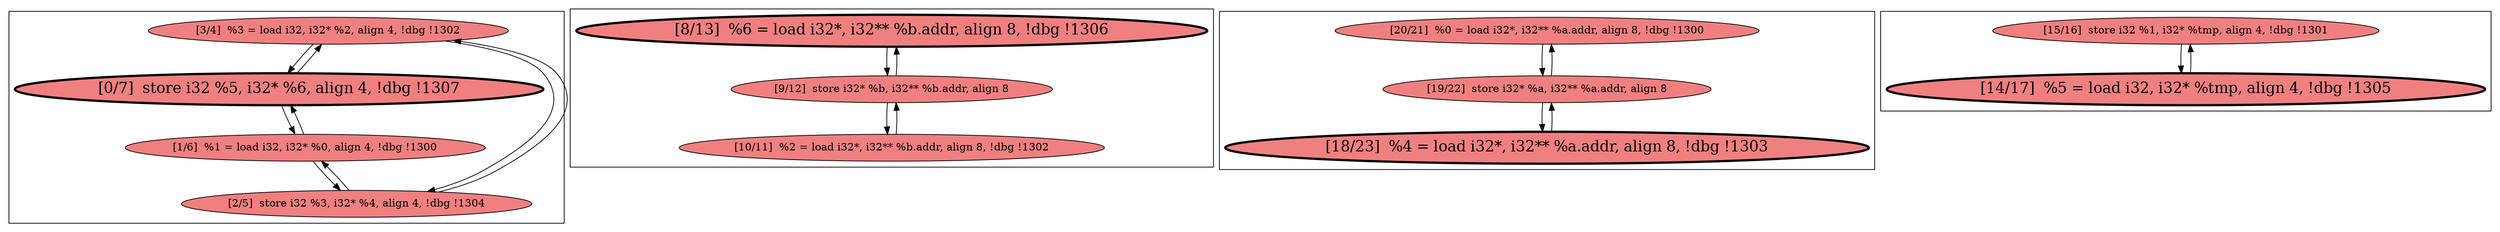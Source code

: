 
digraph G {



node42->node41 [ ]
node41->node42 [ ]
node40->node43 [ ]
node44->node46 [ ]
node45->node46 [ ]
node40->node42 [ ]
node46->node44 [ ]
node43->node41 [ ]
node43->node40 [ ]
node42->node40 [ ]
node46->node45 [ ]
node47->node49 [ ]
node49->node47 [ ]
node41->node43 [ ]
node50->node51 [ ]
node51->node50 [ ]
node49->node48 [ ]
node48->node49 [ ]


subgraph cluster3 {


node51 [penwidth=3.0,fontsize=20,fillcolor=lightcoral,label="[14/17]  %5 = load i32, i32* %tmp, align 4, !dbg !1305",shape=ellipse,style=filled ]
node50 [fillcolor=lightcoral,label="[15/16]  store i32 %1, i32* %tmp, align 4, !dbg !1301",shape=ellipse,style=filled ]



}

subgraph cluster2 {


node49 [fillcolor=lightcoral,label="[19/22]  store i32* %a, i32** %a.addr, align 8",shape=ellipse,style=filled ]
node47 [fillcolor=lightcoral,label="[20/21]  %0 = load i32*, i32** %a.addr, align 8, !dbg !1300",shape=ellipse,style=filled ]
node48 [penwidth=3.0,fontsize=20,fillcolor=lightcoral,label="[18/23]  %4 = load i32*, i32** %a.addr, align 8, !dbg !1303",shape=ellipse,style=filled ]



}

subgraph cluster0 {


node43 [fillcolor=lightcoral,label="[1/6]  %1 = load i32, i32* %0, align 4, !dbg !1300",shape=ellipse,style=filled ]
node42 [fillcolor=lightcoral,label="[3/4]  %3 = load i32, i32* %2, align 4, !dbg !1302",shape=ellipse,style=filled ]
node40 [fillcolor=lightcoral,label="[2/5]  store i32 %3, i32* %4, align 4, !dbg !1304",shape=ellipse,style=filled ]
node41 [penwidth=3.0,fontsize=20,fillcolor=lightcoral,label="[0/7]  store i32 %5, i32* %6, align 4, !dbg !1307",shape=ellipse,style=filled ]



}

subgraph cluster1 {


node46 [fillcolor=lightcoral,label="[9/12]  store i32* %b, i32** %b.addr, align 8",shape=ellipse,style=filled ]
node44 [penwidth=3.0,fontsize=20,fillcolor=lightcoral,label="[8/13]  %6 = load i32*, i32** %b.addr, align 8, !dbg !1306",shape=ellipse,style=filled ]
node45 [fillcolor=lightcoral,label="[10/11]  %2 = load i32*, i32** %b.addr, align 8, !dbg !1302",shape=ellipse,style=filled ]



}

}
